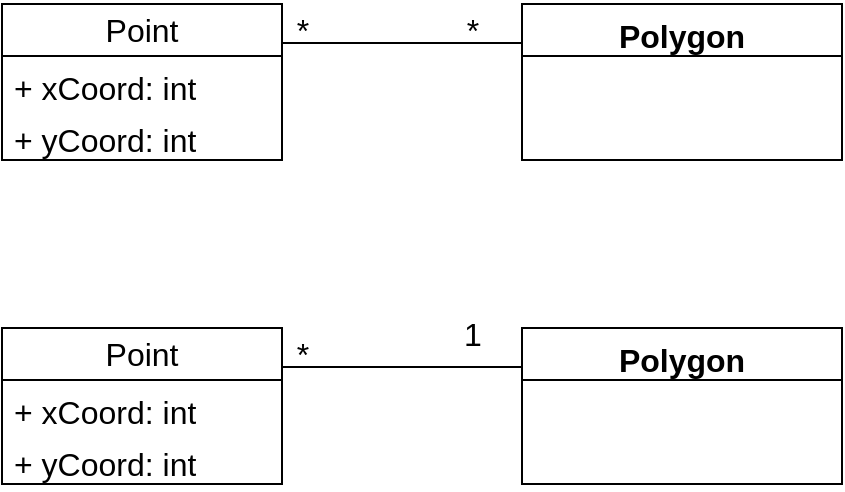 <mxfile version="23.1.2" type="device" pages="4">
  <diagram id="C5RBs43oDa-KdzZeNtuy" name="Page-1">
    <mxGraphModel dx="1195" dy="657" grid="1" gridSize="10" guides="1" tooltips="1" connect="1" arrows="1" fold="1" page="1" pageScale="1" pageWidth="827" pageHeight="1169" math="0" shadow="0">
      <root>
        <mxCell id="WIyWlLk6GJQsqaUBKTNV-0" />
        <mxCell id="WIyWlLk6GJQsqaUBKTNV-1" parent="WIyWlLk6GJQsqaUBKTNV-0" />
        <mxCell id="X-e0_OeTNIz3Z1LmJnsd-0" value="Polygon" style="swimlane;fontStyle=1;align=center;verticalAlign=top;childLayout=stackLayout;horizontal=1;startSize=26;horizontalStack=0;resizeParent=1;resizeParentMax=0;resizeLast=0;collapsible=1;marginBottom=0;whiteSpace=wrap;html=1;fontSize=16;" vertex="1" parent="WIyWlLk6GJQsqaUBKTNV-1">
          <mxGeometry x="400" y="180" width="160" height="78" as="geometry" />
        </mxCell>
        <mxCell id="X-e0_OeTNIz3Z1LmJnsd-5" value="Point" style="swimlane;fontStyle=0;childLayout=stackLayout;horizontal=1;startSize=26;fillColor=none;horizontalStack=0;resizeParent=1;resizeParentMax=0;resizeLast=0;collapsible=1;marginBottom=0;whiteSpace=wrap;html=1;fontSize=16;" vertex="1" parent="WIyWlLk6GJQsqaUBKTNV-1">
          <mxGeometry x="140" y="180" width="140" height="78" as="geometry" />
        </mxCell>
        <mxCell id="X-e0_OeTNIz3Z1LmJnsd-11" value="+ xCoord: int" style="text;strokeColor=none;fillColor=none;align=left;verticalAlign=top;spacingLeft=4;spacingRight=4;overflow=hidden;rotatable=0;points=[[0,0.5],[1,0.5]];portConstraint=eastwest;whiteSpace=wrap;html=1;fontSize=16;" vertex="1" parent="X-e0_OeTNIz3Z1LmJnsd-5">
          <mxGeometry y="26" width="140" height="26" as="geometry" />
        </mxCell>
        <mxCell id="X-e0_OeTNIz3Z1LmJnsd-12" value="+ yCoord: int" style="text;strokeColor=none;fillColor=none;align=left;verticalAlign=top;spacingLeft=4;spacingRight=4;overflow=hidden;rotatable=0;points=[[0,0.5],[1,0.5]];portConstraint=eastwest;whiteSpace=wrap;html=1;fontSize=16;" vertex="1" parent="X-e0_OeTNIz3Z1LmJnsd-5">
          <mxGeometry y="52" width="140" height="26" as="geometry" />
        </mxCell>
        <mxCell id="X-e0_OeTNIz3Z1LmJnsd-22" value="" style="endArrow=none;html=1;rounded=0;fontSize=12;curved=1;startSize=8;endSize=8;exitX=1;exitY=0.25;exitDx=0;exitDy=0;entryX=0;entryY=0.25;entryDx=0;entryDy=0;" edge="1" parent="WIyWlLk6GJQsqaUBKTNV-1" source="X-e0_OeTNIz3Z1LmJnsd-5" target="X-e0_OeTNIz3Z1LmJnsd-0">
          <mxGeometry width="50" height="50" relative="1" as="geometry">
            <mxPoint x="310" y="430" as="sourcePoint" />
            <mxPoint x="380" y="200" as="targetPoint" />
          </mxGeometry>
        </mxCell>
        <mxCell id="X-e0_OeTNIz3Z1LmJnsd-23" value="*" style="text;html=1;align=center;verticalAlign=middle;resizable=0;points=[];autosize=1;strokeColor=none;fillColor=none;fontSize=16;" vertex="1" parent="WIyWlLk6GJQsqaUBKTNV-1">
          <mxGeometry x="275" y="178" width="30" height="30" as="geometry" />
        </mxCell>
        <mxCell id="X-e0_OeTNIz3Z1LmJnsd-24" value="*" style="text;html=1;align=center;verticalAlign=middle;resizable=0;points=[];autosize=1;strokeColor=none;fillColor=none;fontSize=16;" vertex="1" parent="WIyWlLk6GJQsqaUBKTNV-1">
          <mxGeometry x="360" y="178" width="30" height="30" as="geometry" />
        </mxCell>
        <mxCell id="X-e0_OeTNIz3Z1LmJnsd-41" value="Polygon" style="swimlane;fontStyle=1;align=center;verticalAlign=top;childLayout=stackLayout;horizontal=1;startSize=26;horizontalStack=0;resizeParent=1;resizeParentMax=0;resizeLast=0;collapsible=1;marginBottom=0;whiteSpace=wrap;html=1;fontSize=16;" vertex="1" parent="WIyWlLk6GJQsqaUBKTNV-1">
          <mxGeometry x="400" y="342" width="160" height="78" as="geometry" />
        </mxCell>
        <mxCell id="X-e0_OeTNIz3Z1LmJnsd-42" value="Point" style="swimlane;fontStyle=0;childLayout=stackLayout;horizontal=1;startSize=26;fillColor=none;horizontalStack=0;resizeParent=1;resizeParentMax=0;resizeLast=0;collapsible=1;marginBottom=0;whiteSpace=wrap;html=1;fontSize=16;" vertex="1" parent="WIyWlLk6GJQsqaUBKTNV-1">
          <mxGeometry x="140" y="342" width="140" height="78" as="geometry" />
        </mxCell>
        <mxCell id="X-e0_OeTNIz3Z1LmJnsd-43" value="+ xCoord: int" style="text;strokeColor=none;fillColor=none;align=left;verticalAlign=top;spacingLeft=4;spacingRight=4;overflow=hidden;rotatable=0;points=[[0,0.5],[1,0.5]];portConstraint=eastwest;whiteSpace=wrap;html=1;fontSize=16;" vertex="1" parent="X-e0_OeTNIz3Z1LmJnsd-42">
          <mxGeometry y="26" width="140" height="26" as="geometry" />
        </mxCell>
        <mxCell id="X-e0_OeTNIz3Z1LmJnsd-44" value="+ yCoord: int" style="text;strokeColor=none;fillColor=none;align=left;verticalAlign=top;spacingLeft=4;spacingRight=4;overflow=hidden;rotatable=0;points=[[0,0.5],[1,0.5]];portConstraint=eastwest;whiteSpace=wrap;html=1;fontSize=16;" vertex="1" parent="X-e0_OeTNIz3Z1LmJnsd-42">
          <mxGeometry y="52" width="140" height="26" as="geometry" />
        </mxCell>
        <mxCell id="X-e0_OeTNIz3Z1LmJnsd-45" value="" style="endArrow=none;html=1;rounded=0;fontSize=12;curved=1;startSize=8;endSize=8;exitX=1;exitY=0.25;exitDx=0;exitDy=0;entryX=0;entryY=0.25;entryDx=0;entryDy=0;" edge="1" parent="WIyWlLk6GJQsqaUBKTNV-1" source="X-e0_OeTNIz3Z1LmJnsd-42" target="X-e0_OeTNIz3Z1LmJnsd-41">
          <mxGeometry width="50" height="50" relative="1" as="geometry">
            <mxPoint x="310" y="592" as="sourcePoint" />
            <mxPoint x="380" y="362" as="targetPoint" />
          </mxGeometry>
        </mxCell>
        <mxCell id="X-e0_OeTNIz3Z1LmJnsd-46" value="*" style="text;html=1;align=center;verticalAlign=middle;resizable=0;points=[];autosize=1;strokeColor=none;fillColor=none;fontSize=16;" vertex="1" parent="WIyWlLk6GJQsqaUBKTNV-1">
          <mxGeometry x="275" y="340" width="30" height="30" as="geometry" />
        </mxCell>
        <mxCell id="X-e0_OeTNIz3Z1LmJnsd-47" value="1" style="text;html=1;align=center;verticalAlign=middle;resizable=0;points=[];autosize=1;strokeColor=none;fillColor=none;fontSize=16;" vertex="1" parent="WIyWlLk6GJQsqaUBKTNV-1">
          <mxGeometry x="360" y="330" width="30" height="30" as="geometry" />
        </mxCell>
      </root>
    </mxGraphModel>
  </diagram>
  <diagram id="Vsld5YJzKObfLcHag9fu" name="Page-2">
    <mxGraphModel dx="2234" dy="1188" grid="0" gridSize="10" guides="1" tooltips="1" connect="1" arrows="1" fold="1" page="0" pageScale="1" pageWidth="850" pageHeight="1100" math="0" shadow="0">
      <root>
        <mxCell id="0" />
        <mxCell id="1" parent="0" />
        <mxCell id="jJPmIO-HIcSXzyW-VemB-2" value="&lt;b&gt;&lt;u&gt;P1:Point&lt;/u&gt;&lt;/b&gt;" style="swimlane;fontStyle=0;childLayout=stackLayout;horizontal=1;startSize=30;horizontalStack=0;resizeParent=1;resizeParentMax=0;resizeLast=0;collapsible=1;marginBottom=0;whiteSpace=wrap;html=1;fontSize=16;" vertex="1" parent="1">
          <mxGeometry x="-415" y="-53" width="140" height="90" as="geometry" />
        </mxCell>
        <mxCell id="jJPmIO-HIcSXzyW-VemB-3" value="xCoord: 0" style="text;strokeColor=none;fillColor=none;align=left;verticalAlign=middle;spacingLeft=4;spacingRight=4;overflow=hidden;points=[[0,0.5],[1,0.5]];portConstraint=eastwest;rotatable=0;whiteSpace=wrap;html=1;fontSize=16;" vertex="1" parent="jJPmIO-HIcSXzyW-VemB-2">
          <mxGeometry y="30" width="140" height="30" as="geometry" />
        </mxCell>
        <mxCell id="jJPmIO-HIcSXzyW-VemB-4" value="yCoord: 0" style="text;strokeColor=none;fillColor=none;align=left;verticalAlign=middle;spacingLeft=4;spacingRight=4;overflow=hidden;points=[[0,0.5],[1,0.5]];portConstraint=eastwest;rotatable=0;whiteSpace=wrap;html=1;fontSize=16;" vertex="1" parent="jJPmIO-HIcSXzyW-VemB-2">
          <mxGeometry y="60" width="140" height="30" as="geometry" />
        </mxCell>
        <mxCell id="jJPmIO-HIcSXzyW-VemB-6" value="&lt;b&gt;&lt;u&gt;Triangle 1:Polygon&lt;/u&gt;&lt;/b&gt;" style="html=1;whiteSpace=wrap;fontSize=16;" vertex="1" parent="1">
          <mxGeometry x="-215" y="71" width="146" height="50" as="geometry" />
        </mxCell>
        <mxCell id="jJPmIO-HIcSXzyW-VemB-7" value="&lt;b&gt;&lt;u&gt;P2:Point&lt;/u&gt;&lt;/b&gt;" style="swimlane;fontStyle=0;childLayout=stackLayout;horizontal=1;startSize=30;horizontalStack=0;resizeParent=1;resizeParentMax=0;resizeLast=0;collapsible=1;marginBottom=0;whiteSpace=wrap;html=1;fontSize=16;" vertex="1" parent="1">
          <mxGeometry x="-415" y="71" width="140" height="90" as="geometry" />
        </mxCell>
        <mxCell id="jJPmIO-HIcSXzyW-VemB-8" value="xCoord: 0" style="text;strokeColor=none;fillColor=none;align=left;verticalAlign=middle;spacingLeft=4;spacingRight=4;overflow=hidden;points=[[0,0.5],[1,0.5]];portConstraint=eastwest;rotatable=0;whiteSpace=wrap;html=1;fontSize=16;" vertex="1" parent="jJPmIO-HIcSXzyW-VemB-7">
          <mxGeometry y="30" width="140" height="30" as="geometry" />
        </mxCell>
        <mxCell id="jJPmIO-HIcSXzyW-VemB-9" value="yCoord: 3" style="text;strokeColor=none;fillColor=none;align=left;verticalAlign=middle;spacingLeft=4;spacingRight=4;overflow=hidden;points=[[0,0.5],[1,0.5]];portConstraint=eastwest;rotatable=0;whiteSpace=wrap;html=1;fontSize=16;" vertex="1" parent="jJPmIO-HIcSXzyW-VemB-7">
          <mxGeometry y="60" width="140" height="30" as="geometry" />
        </mxCell>
        <mxCell id="jJPmIO-HIcSXzyW-VemB-10" value="&lt;b&gt;&lt;u&gt;P3:Point&lt;/u&gt;&lt;/b&gt;" style="swimlane;fontStyle=0;childLayout=stackLayout;horizontal=1;startSize=30;horizontalStack=0;resizeParent=1;resizeParentMax=0;resizeLast=0;collapsible=1;marginBottom=0;whiteSpace=wrap;html=1;fontSize=16;" vertex="1" parent="1">
          <mxGeometry x="-409" y="195" width="140" height="90" as="geometry" />
        </mxCell>
        <mxCell id="jJPmIO-HIcSXzyW-VemB-11" value="xCoord: 3" style="text;strokeColor=none;fillColor=none;align=left;verticalAlign=middle;spacingLeft=4;spacingRight=4;overflow=hidden;points=[[0,0.5],[1,0.5]];portConstraint=eastwest;rotatable=0;whiteSpace=wrap;html=1;fontSize=16;" vertex="1" parent="jJPmIO-HIcSXzyW-VemB-10">
          <mxGeometry y="30" width="140" height="30" as="geometry" />
        </mxCell>
        <mxCell id="jJPmIO-HIcSXzyW-VemB-12" value="yCoord: 0" style="text;strokeColor=none;fillColor=none;align=left;verticalAlign=middle;spacingLeft=4;spacingRight=4;overflow=hidden;points=[[0,0.5],[1,0.5]];portConstraint=eastwest;rotatable=0;whiteSpace=wrap;html=1;fontSize=16;" vertex="1" parent="jJPmIO-HIcSXzyW-VemB-10">
          <mxGeometry y="60" width="140" height="30" as="geometry" />
        </mxCell>
        <mxCell id="jJPmIO-HIcSXzyW-VemB-13" value="" style="endArrow=none;html=1;rounded=0;fontSize=12;curved=1;startSize=8;endSize=8;entryX=1.007;entryY=0.133;entryDx=0;entryDy=0;entryPerimeter=0;exitX=0.5;exitY=0;exitDx=0;exitDy=0;" edge="1" parent="1" source="jJPmIO-HIcSXzyW-VemB-6" target="jJPmIO-HIcSXzyW-VemB-3">
          <mxGeometry width="50" height="50" relative="1" as="geometry">
            <mxPoint x="-243" y="225" as="sourcePoint" />
            <mxPoint x="-193" y="175" as="targetPoint" />
          </mxGeometry>
        </mxCell>
        <mxCell id="jJPmIO-HIcSXzyW-VemB-14" value="" style="endArrow=none;html=1;rounded=0;fontSize=12;curved=1;startSize=8;endSize=8;entryX=0.986;entryY=-0.067;entryDx=0;entryDy=0;exitX=0;exitY=0.5;exitDx=0;exitDy=0;entryPerimeter=0;" edge="1" parent="1" source="jJPmIO-HIcSXzyW-VemB-6" target="jJPmIO-HIcSXzyW-VemB-8">
          <mxGeometry width="50" height="50" relative="1" as="geometry">
            <mxPoint x="-188" y="233" as="sourcePoint" />
            <mxPoint x="-138" y="183" as="targetPoint" />
          </mxGeometry>
        </mxCell>
        <mxCell id="jJPmIO-HIcSXzyW-VemB-15" value="" style="endArrow=none;html=1;rounded=0;fontSize=12;curved=1;startSize=8;endSize=8;entryX=0.5;entryY=1;entryDx=0;entryDy=0;exitX=1.014;exitY=0.067;exitDx=0;exitDy=0;exitPerimeter=0;" edge="1" parent="1" source="jJPmIO-HIcSXzyW-VemB-11" target="jJPmIO-HIcSXzyW-VemB-6">
          <mxGeometry width="50" height="50" relative="1" as="geometry">
            <mxPoint x="-244" y="220" as="sourcePoint" />
            <mxPoint x="-194" y="170" as="targetPoint" />
          </mxGeometry>
        </mxCell>
        <mxCell id="jJPmIO-HIcSXzyW-VemB-30" value="&lt;b&gt;&lt;u&gt;P1:Point&lt;/u&gt;&lt;/b&gt;" style="swimlane;fontStyle=0;childLayout=stackLayout;horizontal=1;startSize=30;horizontalStack=0;resizeParent=1;resizeParentMax=0;resizeLast=0;collapsible=1;marginBottom=0;whiteSpace=wrap;html=1;fontSize=16;" vertex="1" parent="1">
          <mxGeometry x="158" y="-53" width="140" height="90" as="geometry" />
        </mxCell>
        <mxCell id="jJPmIO-HIcSXzyW-VemB-31" value="xCoord: 0" style="text;strokeColor=none;fillColor=none;align=left;verticalAlign=middle;spacingLeft=4;spacingRight=4;overflow=hidden;points=[[0,0.5],[1,0.5]];portConstraint=eastwest;rotatable=0;whiteSpace=wrap;html=1;fontSize=16;" vertex="1" parent="jJPmIO-HIcSXzyW-VemB-30">
          <mxGeometry y="30" width="140" height="30" as="geometry" />
        </mxCell>
        <mxCell id="jJPmIO-HIcSXzyW-VemB-32" value="yCoord: 0" style="text;strokeColor=none;fillColor=none;align=left;verticalAlign=middle;spacingLeft=4;spacingRight=4;overflow=hidden;points=[[0,0.5],[1,0.5]];portConstraint=eastwest;rotatable=0;whiteSpace=wrap;html=1;fontSize=16;" vertex="1" parent="jJPmIO-HIcSXzyW-VemB-30">
          <mxGeometry y="60" width="140" height="30" as="geometry" />
        </mxCell>
        <mxCell id="jJPmIO-HIcSXzyW-VemB-33" value="&lt;b&gt;&lt;u&gt;Triangle 2:Polygon&lt;/u&gt;&lt;/b&gt;" style="html=1;whiteSpace=wrap;fontSize=16;" vertex="1" parent="1">
          <mxGeometry x="-45" y="69" width="146" height="50" as="geometry" />
        </mxCell>
        <mxCell id="jJPmIO-HIcSXzyW-VemB-34" value="&lt;b&gt;&lt;u&gt;P2:Point&lt;/u&gt;&lt;/b&gt;" style="swimlane;fontStyle=0;childLayout=stackLayout;horizontal=1;startSize=30;horizontalStack=0;resizeParent=1;resizeParentMax=0;resizeLast=0;collapsible=1;marginBottom=0;whiteSpace=wrap;html=1;fontSize=16;" vertex="1" parent="1">
          <mxGeometry x="156" y="71" width="140" height="90" as="geometry" />
        </mxCell>
        <mxCell id="jJPmIO-HIcSXzyW-VemB-35" value="xCoord: 0" style="text;strokeColor=none;fillColor=none;align=left;verticalAlign=middle;spacingLeft=4;spacingRight=4;overflow=hidden;points=[[0,0.5],[1,0.5]];portConstraint=eastwest;rotatable=0;whiteSpace=wrap;html=1;fontSize=16;" vertex="1" parent="jJPmIO-HIcSXzyW-VemB-34">
          <mxGeometry y="30" width="140" height="30" as="geometry" />
        </mxCell>
        <mxCell id="jJPmIO-HIcSXzyW-VemB-36" value="yCoord: 3" style="text;strokeColor=none;fillColor=none;align=left;verticalAlign=middle;spacingLeft=4;spacingRight=4;overflow=hidden;points=[[0,0.5],[1,0.5]];portConstraint=eastwest;rotatable=0;whiteSpace=wrap;html=1;fontSize=16;" vertex="1" parent="jJPmIO-HIcSXzyW-VemB-34">
          <mxGeometry y="60" width="140" height="30" as="geometry" />
        </mxCell>
        <mxCell id="jJPmIO-HIcSXzyW-VemB-37" value="&lt;b&gt;&lt;u&gt;P3:Point&lt;/u&gt;&lt;/b&gt;" style="swimlane;fontStyle=0;childLayout=stackLayout;horizontal=1;startSize=30;horizontalStack=0;resizeParent=1;resizeParentMax=0;resizeLast=0;collapsible=1;marginBottom=0;whiteSpace=wrap;html=1;fontSize=16;" vertex="1" parent="1">
          <mxGeometry x="156" y="195" width="140" height="90" as="geometry" />
        </mxCell>
        <mxCell id="jJPmIO-HIcSXzyW-VemB-38" value="xCoord: -3" style="text;strokeColor=none;fillColor=none;align=left;verticalAlign=middle;spacingLeft=4;spacingRight=4;overflow=hidden;points=[[0,0.5],[1,0.5]];portConstraint=eastwest;rotatable=0;whiteSpace=wrap;html=1;fontSize=16;" vertex="1" parent="jJPmIO-HIcSXzyW-VemB-37">
          <mxGeometry y="30" width="140" height="30" as="geometry" />
        </mxCell>
        <mxCell id="jJPmIO-HIcSXzyW-VemB-39" value="yCoord: 0" style="text;strokeColor=none;fillColor=none;align=left;verticalAlign=middle;spacingLeft=4;spacingRight=4;overflow=hidden;points=[[0,0.5],[1,0.5]];portConstraint=eastwest;rotatable=0;whiteSpace=wrap;html=1;fontSize=16;" vertex="1" parent="jJPmIO-HIcSXzyW-VemB-37">
          <mxGeometry y="60" width="140" height="30" as="geometry" />
        </mxCell>
        <mxCell id="jJPmIO-HIcSXzyW-VemB-40" value="" style="endArrow=none;html=1;rounded=0;fontSize=12;curved=1;startSize=8;endSize=8;entryX=0;entryY=0.133;entryDx=0;entryDy=0;entryPerimeter=0;exitX=0.5;exitY=0;exitDx=0;exitDy=0;" edge="1" parent="1" source="jJPmIO-HIcSXzyW-VemB-33" target="jJPmIO-HIcSXzyW-VemB-31">
          <mxGeometry width="50" height="50" relative="1" as="geometry">
            <mxPoint x="285" y="211" as="sourcePoint" />
            <mxPoint x="335" y="161" as="targetPoint" />
          </mxGeometry>
        </mxCell>
        <mxCell id="jJPmIO-HIcSXzyW-VemB-41" value="" style="endArrow=none;html=1;rounded=0;fontSize=12;curved=1;startSize=8;endSize=8;entryX=-0.007;entryY=0.033;entryDx=0;entryDy=0;entryPerimeter=0;" edge="1" parent="1" target="jJPmIO-HIcSXzyW-VemB-35">
          <mxGeometry width="50" height="50" relative="1" as="geometry">
            <mxPoint x="103" y="92" as="sourcePoint" />
            <mxPoint x="390" y="169" as="targetPoint" />
          </mxGeometry>
        </mxCell>
        <mxCell id="jJPmIO-HIcSXzyW-VemB-42" value="" style="endArrow=none;html=1;rounded=0;fontSize=12;curved=1;startSize=8;endSize=8;entryX=0.5;entryY=1;entryDx=0;entryDy=0;exitX=-0.007;exitY=-0.167;exitDx=0;exitDy=0;exitPerimeter=0;" edge="1" parent="1" source="jJPmIO-HIcSXzyW-VemB-38" target="jJPmIO-HIcSXzyW-VemB-33">
          <mxGeometry width="50" height="50" relative="1" as="geometry">
            <mxPoint x="412" y="212" as="sourcePoint" />
            <mxPoint x="334" y="156" as="targetPoint" />
          </mxGeometry>
        </mxCell>
      </root>
    </mxGraphModel>
  </diagram>
  <diagram id="3SHjdVvKnovlIOELD3i5" name="Page-3">
    <mxGraphModel dx="1112" dy="1186" grid="0" gridSize="10" guides="1" tooltips="1" connect="1" arrows="1" fold="1" page="0" pageScale="1" pageWidth="850" pageHeight="1100" math="0" shadow="0">
      <root>
        <mxCell id="0" />
        <mxCell id="1" parent="0" />
        <mxCell id="c2yMyLL3b_PSxlEiWlKW-4" value="&lt;b&gt;&lt;u&gt;Triangle 1:Polygon&lt;/u&gt;&lt;/b&gt;" style="html=1;whiteSpace=wrap;fontSize=16;" vertex="1" parent="1">
          <mxGeometry x="-297" y="86" width="146" height="50" as="geometry" />
        </mxCell>
        <mxCell id="c2yMyLL3b_PSxlEiWlKW-8" value="&lt;b&gt;&lt;u&gt;P4:Point&lt;/u&gt;&lt;/b&gt;" style="swimlane;fontStyle=0;childLayout=stackLayout;horizontal=1;startSize=30;horizontalStack=0;resizeParent=1;resizeParentMax=0;resizeLast=0;collapsible=1;marginBottom=0;whiteSpace=wrap;html=1;fontSize=16;" vertex="1" parent="1">
          <mxGeometry x="-60" y="298" width="140" height="90" as="geometry" />
        </mxCell>
        <mxCell id="c2yMyLL3b_PSxlEiWlKW-9" value="xCoord: 3" style="text;strokeColor=none;fillColor=none;align=left;verticalAlign=middle;spacingLeft=4;spacingRight=4;overflow=hidden;points=[[0,0.5],[1,0.5]];portConstraint=eastwest;rotatable=0;whiteSpace=wrap;html=1;fontSize=16;" vertex="1" parent="c2yMyLL3b_PSxlEiWlKW-8">
          <mxGeometry y="30" width="140" height="30" as="geometry" />
        </mxCell>
        <mxCell id="c2yMyLL3b_PSxlEiWlKW-10" value="yCoord: 0" style="text;strokeColor=none;fillColor=none;align=left;verticalAlign=middle;spacingLeft=4;spacingRight=4;overflow=hidden;points=[[0,0.5],[1,0.5]];portConstraint=eastwest;rotatable=0;whiteSpace=wrap;html=1;fontSize=16;" vertex="1" parent="c2yMyLL3b_PSxlEiWlKW-8">
          <mxGeometry y="60" width="140" height="30" as="geometry" />
        </mxCell>
        <mxCell id="c2yMyLL3b_PSxlEiWlKW-13" value="" style="endArrow=none;html=1;rounded=0;fontSize=12;curved=1;startSize=8;endSize=8;entryX=0.5;entryY=1;entryDx=0;entryDy=0;exitX=0;exitY=0.033;exitDx=0;exitDy=0;exitPerimeter=0;" edge="1" parent="1" source="c2yMyLL3b_PSxlEiWlKW-9" target="c2yMyLL3b_PSxlEiWlKW-4">
          <mxGeometry width="50" height="50" relative="1" as="geometry">
            <mxPoint x="-244" y="220" as="sourcePoint" />
            <mxPoint x="-194" y="170" as="targetPoint" />
          </mxGeometry>
        </mxCell>
        <mxCell id="c2yMyLL3b_PSxlEiWlKW-14" value="&lt;b&gt;&lt;u&gt;P1:Point&lt;/u&gt;&lt;/b&gt;" style="swimlane;fontStyle=0;childLayout=stackLayout;horizontal=1;startSize=30;horizontalStack=0;resizeParent=1;resizeParentMax=0;resizeLast=0;collapsible=1;marginBottom=0;whiteSpace=wrap;html=1;fontSize=16;" vertex="1" parent="1">
          <mxGeometry x="-60" y="-32" width="140" height="90" as="geometry" />
        </mxCell>
        <mxCell id="c2yMyLL3b_PSxlEiWlKW-15" value="xCoord: 0" style="text;strokeColor=none;fillColor=none;align=left;verticalAlign=middle;spacingLeft=4;spacingRight=4;overflow=hidden;points=[[0,0.5],[1,0.5]];portConstraint=eastwest;rotatable=0;whiteSpace=wrap;html=1;fontSize=16;" vertex="1" parent="c2yMyLL3b_PSxlEiWlKW-14">
          <mxGeometry y="30" width="140" height="30" as="geometry" />
        </mxCell>
        <mxCell id="c2yMyLL3b_PSxlEiWlKW-16" value="yCoord: 0" style="text;strokeColor=none;fillColor=none;align=left;verticalAlign=middle;spacingLeft=4;spacingRight=4;overflow=hidden;points=[[0,0.5],[1,0.5]];portConstraint=eastwest;rotatable=0;whiteSpace=wrap;html=1;fontSize=16;" vertex="1" parent="c2yMyLL3b_PSxlEiWlKW-14">
          <mxGeometry y="60" width="140" height="30" as="geometry" />
        </mxCell>
        <mxCell id="c2yMyLL3b_PSxlEiWlKW-17" value="&lt;b&gt;&lt;u&gt;Triangle 2:Polygon&lt;/u&gt;&lt;/b&gt;" style="html=1;whiteSpace=wrap;fontSize=16;" vertex="1" parent="1">
          <mxGeometry x="191" y="86" width="146" height="50" as="geometry" />
        </mxCell>
        <mxCell id="c2yMyLL3b_PSxlEiWlKW-18" value="&lt;b&gt;&lt;u&gt;P2:Point&lt;/u&gt;&lt;/b&gt;" style="swimlane;fontStyle=0;childLayout=stackLayout;horizontal=1;startSize=30;horizontalStack=0;resizeParent=1;resizeParentMax=0;resizeLast=0;collapsible=1;marginBottom=0;whiteSpace=wrap;html=1;fontSize=16;" vertex="1" parent="1">
          <mxGeometry x="-60" y="81" width="140" height="90" as="geometry" />
        </mxCell>
        <mxCell id="c2yMyLL3b_PSxlEiWlKW-19" value="xCoord: 0" style="text;strokeColor=none;fillColor=none;align=left;verticalAlign=middle;spacingLeft=4;spacingRight=4;overflow=hidden;points=[[0,0.5],[1,0.5]];portConstraint=eastwest;rotatable=0;whiteSpace=wrap;html=1;fontSize=16;" vertex="1" parent="c2yMyLL3b_PSxlEiWlKW-18">
          <mxGeometry y="30" width="140" height="30" as="geometry" />
        </mxCell>
        <mxCell id="c2yMyLL3b_PSxlEiWlKW-20" value="yCoord: 3" style="text;strokeColor=none;fillColor=none;align=left;verticalAlign=middle;spacingLeft=4;spacingRight=4;overflow=hidden;points=[[0,0.5],[1,0.5]];portConstraint=eastwest;rotatable=0;whiteSpace=wrap;html=1;fontSize=16;" vertex="1" parent="c2yMyLL3b_PSxlEiWlKW-18">
          <mxGeometry y="60" width="140" height="30" as="geometry" />
        </mxCell>
        <mxCell id="c2yMyLL3b_PSxlEiWlKW-21" value="&lt;b&gt;&lt;u&gt;P3:Point&lt;/u&gt;&lt;/b&gt;" style="swimlane;fontStyle=0;childLayout=stackLayout;horizontal=1;startSize=30;horizontalStack=0;resizeParent=1;resizeParentMax=0;resizeLast=0;collapsible=1;marginBottom=0;whiteSpace=wrap;html=1;fontSize=16;" vertex="1" parent="1">
          <mxGeometry x="-62" y="188" width="140" height="90" as="geometry" />
        </mxCell>
        <mxCell id="c2yMyLL3b_PSxlEiWlKW-22" value="xCoord: -3" style="text;strokeColor=none;fillColor=none;align=left;verticalAlign=middle;spacingLeft=4;spacingRight=4;overflow=hidden;points=[[0,0.5],[1,0.5]];portConstraint=eastwest;rotatable=0;whiteSpace=wrap;html=1;fontSize=16;" vertex="1" parent="c2yMyLL3b_PSxlEiWlKW-21">
          <mxGeometry y="30" width="140" height="30" as="geometry" />
        </mxCell>
        <mxCell id="c2yMyLL3b_PSxlEiWlKW-23" value="yCoord: 0" style="text;strokeColor=none;fillColor=none;align=left;verticalAlign=middle;spacingLeft=4;spacingRight=4;overflow=hidden;points=[[0,0.5],[1,0.5]];portConstraint=eastwest;rotatable=0;whiteSpace=wrap;html=1;fontSize=16;" vertex="1" parent="c2yMyLL3b_PSxlEiWlKW-21">
          <mxGeometry y="60" width="140" height="30" as="geometry" />
        </mxCell>
        <mxCell id="c2yMyLL3b_PSxlEiWlKW-24" value="" style="endArrow=none;html=1;rounded=0;fontSize=12;curved=1;startSize=8;endSize=8;exitX=0.5;exitY=0;exitDx=0;exitDy=0;" edge="1" parent="1" source="c2yMyLL3b_PSxlEiWlKW-17">
          <mxGeometry width="50" height="50" relative="1" as="geometry">
            <mxPoint x="285" y="211" as="sourcePoint" />
            <mxPoint x="79" y="-7" as="targetPoint" />
          </mxGeometry>
        </mxCell>
        <mxCell id="c2yMyLL3b_PSxlEiWlKW-25" value="" style="endArrow=none;html=1;rounded=0;fontSize=12;curved=1;startSize=8;endSize=8;exitX=0;exitY=0.5;exitDx=0;exitDy=0;" edge="1" parent="1" source="c2yMyLL3b_PSxlEiWlKW-17">
          <mxGeometry width="50" height="50" relative="1" as="geometry">
            <mxPoint x="103" y="92" as="sourcePoint" />
            <mxPoint x="80" y="112" as="targetPoint" />
          </mxGeometry>
        </mxCell>
        <mxCell id="c2yMyLL3b_PSxlEiWlKW-26" value="" style="endArrow=none;html=1;rounded=0;fontSize=12;curved=1;startSize=8;endSize=8;entryX=0.5;entryY=1;entryDx=0;entryDy=0;exitX=1;exitY=-0.267;exitDx=0;exitDy=0;exitPerimeter=0;" edge="1" parent="1" source="c2yMyLL3b_PSxlEiWlKW-23" target="c2yMyLL3b_PSxlEiWlKW-17">
          <mxGeometry width="50" height="50" relative="1" as="geometry">
            <mxPoint x="219" y="190" as="sourcePoint" />
            <mxPoint x="334" y="156" as="targetPoint" />
          </mxGeometry>
        </mxCell>
        <mxCell id="c2yMyLL3b_PSxlEiWlKW-27" value="" style="endArrow=none;html=1;rounded=0;fontSize=12;curved=1;startSize=8;endSize=8;exitX=1;exitY=0.5;exitDx=0;exitDy=0;entryX=-0.021;entryY=-0.033;entryDx=0;entryDy=0;entryPerimeter=0;" edge="1" parent="1" source="c2yMyLL3b_PSxlEiWlKW-4" target="c2yMyLL3b_PSxlEiWlKW-19">
          <mxGeometry width="50" height="50" relative="1" as="geometry">
            <mxPoint x="-148" y="145" as="sourcePoint" />
            <mxPoint x="-98" y="95" as="targetPoint" />
          </mxGeometry>
        </mxCell>
        <mxCell id="c2yMyLL3b_PSxlEiWlKW-28" value="" style="endArrow=none;html=1;rounded=0;fontSize=12;curved=1;startSize=8;endSize=8;exitX=0.5;exitY=0;exitDx=0;exitDy=0;entryX=0;entryY=0.067;entryDx=0;entryDy=0;entryPerimeter=0;" edge="1" parent="1" source="c2yMyLL3b_PSxlEiWlKW-4" target="c2yMyLL3b_PSxlEiWlKW-15">
          <mxGeometry width="50" height="50" relative="1" as="geometry">
            <mxPoint x="-69" y="60" as="sourcePoint" />
            <mxPoint x="-19" y="10" as="targetPoint" />
          </mxGeometry>
        </mxCell>
      </root>
    </mxGraphModel>
  </diagram>
  <diagram id="l_L_hYYjgcISpQS7xQAY" name="Page-4">
    <mxGraphModel dx="1389" dy="943" grid="0" gridSize="10" guides="1" tooltips="1" connect="1" arrows="1" fold="1" page="0" pageScale="1" pageWidth="850" pageHeight="1100" math="0" shadow="0">
      <root>
        <mxCell id="0" />
        <mxCell id="1" parent="0" />
        <mxCell id="c0KDXlTuiYbvg-8RYtaC-1" value="" style="ellipse;html=1;shape=endState;fillColor=#000000;strokeColor=#ff0000;fontSize=16;" vertex="1" parent="1">
          <mxGeometry x="694" y="182" width="30" height="30" as="geometry" />
        </mxCell>
        <mxCell id="c0KDXlTuiYbvg-8RYtaC-2" value="" style="ellipse;html=1;shape=startState;fillColor=#000000;strokeColor=#ff0000;fontSize=16;" vertex="1" parent="1">
          <mxGeometry x="-1" y="-33" width="30" height="30" as="geometry" />
        </mxCell>
        <mxCell id="c0KDXlTuiYbvg-8RYtaC-3" value="" style="edgeStyle=orthogonalEdgeStyle;html=1;verticalAlign=bottom;endArrow=open;endSize=8;strokeColor=#ff0000;rounded=0;fontSize=12;curved=1;" edge="1" source="c0KDXlTuiYbvg-8RYtaC-2" parent="1">
          <mxGeometry relative="1" as="geometry">
            <mxPoint x="14" y="57" as="targetPoint" />
          </mxGeometry>
        </mxCell>
        <mxCell id="c0KDXlTuiYbvg-8RYtaC-4" value="Compute bill&amp;nbsp;" style="rounded=1;whiteSpace=wrap;html=1;arcSize=40;fontColor=#000000;fillColor=#ffffc0;strokeColor=#ff0000;fontSize=16;" vertex="1" parent="1">
          <mxGeometry x="-46" y="58" width="120" height="40" as="geometry" />
        </mxCell>
        <mxCell id="c0KDXlTuiYbvg-8RYtaC-5" value="" style="edgeStyle=orthogonalEdgeStyle;html=1;verticalAlign=bottom;endArrow=open;endSize=8;strokeColor=#ff0000;rounded=0;fontSize=12;curved=1;" edge="1" source="c0KDXlTuiYbvg-8RYtaC-4" parent="1">
          <mxGeometry relative="1" as="geometry">
            <mxPoint x="14" y="158" as="targetPoint" />
          </mxGeometry>
        </mxCell>
        <mxCell id="c0KDXlTuiYbvg-8RYtaC-9" value="6 or more per group?" style="rhombus;whiteSpace=wrap;html=1;fontColor=#000000;fillColor=#ffffc0;strokeColor=#ff0000;fontSize=16;" vertex="1" parent="1">
          <mxGeometry x="-53" y="159" width="134" height="76" as="geometry" />
        </mxCell>
        <mxCell id="c0KDXlTuiYbvg-8RYtaC-10" value="no" style="edgeStyle=orthogonalEdgeStyle;html=1;align=left;verticalAlign=bottom;endArrow=open;endSize=8;strokeColor=#ff0000;rounded=0;fontSize=12;curved=1;" edge="1" source="c0KDXlTuiYbvg-8RYtaC-9" parent="1">
          <mxGeometry x="-1" relative="1" as="geometry">
            <mxPoint x="121" y="197" as="targetPoint" />
          </mxGeometry>
        </mxCell>
        <mxCell id="c0KDXlTuiYbvg-8RYtaC-11" value="yes" style="edgeStyle=orthogonalEdgeStyle;html=1;align=left;verticalAlign=top;endArrow=open;endSize=8;strokeColor=#ff0000;rounded=0;fontSize=12;curved=1;" edge="1" source="c0KDXlTuiYbvg-8RYtaC-9" parent="1">
          <mxGeometry x="-1" relative="1" as="geometry">
            <mxPoint x="14" y="280" as="targetPoint" />
          </mxGeometry>
        </mxCell>
        <mxCell id="c0KDXlTuiYbvg-8RYtaC-12" value="Apply 18% service charge" style="rounded=1;whiteSpace=wrap;html=1;arcSize=40;fontColor=#000000;fillColor=#ffffc0;strokeColor=#ff0000;fontSize=16;" vertex="1" parent="1">
          <mxGeometry x="-46" y="277" width="120" height="40" as="geometry" />
        </mxCell>
        <mxCell id="c0KDXlTuiYbvg-8RYtaC-13" value="" style="edgeStyle=orthogonalEdgeStyle;html=1;verticalAlign=bottom;endArrow=open;endSize=8;strokeColor=#ff0000;rounded=0;fontSize=12;curved=1;exitX=1;exitY=0.5;exitDx=0;exitDy=0;entryX=0.25;entryY=1;entryDx=0;entryDy=0;" edge="1" source="c0KDXlTuiYbvg-8RYtaC-12" parent="1" target="c0KDXlTuiYbvg-8RYtaC-14">
          <mxGeometry relative="1" as="geometry">
            <mxPoint x="212" y="223" as="targetPoint" />
          </mxGeometry>
        </mxCell>
        <mxCell id="c0KDXlTuiYbvg-8RYtaC-14" value="Charge for each item delivered" style="rounded=1;whiteSpace=wrap;html=1;arcSize=40;fontColor=#000000;fillColor=#ffffc0;strokeColor=#ff0000;fontSize=16;" vertex="1" parent="1">
          <mxGeometry x="287" y="164" width="129" height="53" as="geometry" />
        </mxCell>
        <mxCell id="c0KDXlTuiYbvg-8RYtaC-16" value="Option for gratuity" style="rounded=1;whiteSpace=wrap;html=1;arcSize=40;fontColor=#000000;fillColor=#ffffc0;strokeColor=#ff0000;fontSize=16;" vertex="1" parent="1">
          <mxGeometry x="122" y="177" width="120" height="40" as="geometry" />
        </mxCell>
        <mxCell id="c0KDXlTuiYbvg-8RYtaC-18" value="" style="edgeStyle=orthogonalEdgeStyle;html=1;align=left;verticalAlign=bottom;endArrow=open;endSize=8;strokeColor=#ff0000;rounded=0;fontSize=12;curved=1;entryX=0;entryY=0.5;entryDx=0;entryDy=0;exitX=1;exitY=0.5;exitDx=0;exitDy=0;" edge="1" parent="1" source="c0KDXlTuiYbvg-8RYtaC-16" target="c0KDXlTuiYbvg-8RYtaC-14">
          <mxGeometry x="-1" relative="1" as="geometry">
            <mxPoint x="175" y="266" as="targetPoint" />
            <mxPoint x="156" y="249" as="sourcePoint" />
          </mxGeometry>
        </mxCell>
        <mxCell id="c0KDXlTuiYbvg-8RYtaC-20" value="Total bill (tax included)" style="rounded=1;whiteSpace=wrap;html=1;arcSize=40;fontColor=#000000;fillColor=#ffffc0;strokeColor=#ff0000;fontSize=16;" vertex="1" parent="1">
          <mxGeometry x="457" y="160.25" width="139" height="60.5" as="geometry" />
        </mxCell>
        <mxCell id="c0KDXlTuiYbvg-8RYtaC-21" value="" style="edgeStyle=orthogonalEdgeStyle;html=1;verticalAlign=bottom;endArrow=open;endSize=8;strokeColor=#ff0000;rounded=0;fontSize=12;curved=1;exitX=0.5;exitY=0;exitDx=0;exitDy=0;" edge="1" source="c0KDXlTuiYbvg-8RYtaC-20" parent="1">
          <mxGeometry relative="1" as="geometry">
            <mxPoint x="526" y="133" as="targetPoint" />
            <mxPoint x="498.5" y="125.541" as="sourcePoint" />
          </mxGeometry>
        </mxCell>
        <mxCell id="c0KDXlTuiYbvg-8RYtaC-24" value="" style="edgeStyle=orthogonalEdgeStyle;html=1;align=left;verticalAlign=bottom;endArrow=open;endSize=8;strokeColor=#ff0000;rounded=0;fontSize=12;curved=1;" edge="1" parent="1">
          <mxGeometry x="-1" relative="1" as="geometry">
            <mxPoint x="456" y="190" as="targetPoint" />
            <mxPoint x="416" y="190" as="sourcePoint" />
          </mxGeometry>
        </mxCell>
        <mxCell id="c0KDXlTuiYbvg-8RYtaC-30" value="Coupon or gift certificate?" style="rhombus;whiteSpace=wrap;html=1;fontColor=#000000;fillColor=#ffffc0;strokeColor=#ff0000;fontSize=16;shadow=0;direction=east;" vertex="1" parent="1">
          <mxGeometry x="448.5" y="31" width="156" height="101" as="geometry" />
        </mxCell>
        <mxCell id="c0KDXlTuiYbvg-8RYtaC-31" value="No" style="edgeStyle=orthogonalEdgeStyle;html=1;align=left;verticalAlign=bottom;endArrow=open;endSize=8;strokeColor=#ff0000;rounded=0;fontSize=12;curved=1;shadow=0;entryX=0.017;entryY=0.391;entryDx=0;entryDy=0;entryPerimeter=0;" edge="1" source="c0KDXlTuiYbvg-8RYtaC-30" parent="1" target="c0KDXlTuiYbvg-8RYtaC-38">
          <mxGeometry x="-1" relative="1" as="geometry">
            <mxPoint x="650" y="84" as="targetPoint" />
          </mxGeometry>
        </mxCell>
        <mxCell id="c0KDXlTuiYbvg-8RYtaC-34" value="" style="edgeStyle=orthogonalEdgeStyle;html=1;align=left;verticalAlign=bottom;endArrow=open;endSize=8;strokeColor=#ff0000;rounded=0;fontSize=12;curved=1;exitX=0.5;exitY=0;exitDx=0;exitDy=0;entryX=0;entryY=0.5;entryDx=0;entryDy=0;" edge="1" parent="1" source="c0KDXlTuiYbvg-8RYtaC-30" target="c0KDXlTuiYbvg-8RYtaC-36">
          <mxGeometry x="-1" relative="1" as="geometry">
            <mxPoint x="612" y="4" as="targetPoint" />
            <mxPoint x="531" y="-9" as="sourcePoint" />
            <Array as="points">
              <mxPoint x="527" y="10" />
              <mxPoint x="571" y="10" />
              <mxPoint x="571" y="8" />
            </Array>
          </mxGeometry>
        </mxCell>
        <mxCell id="c0KDXlTuiYbvg-8RYtaC-35" value="&lt;font style=&quot;font-size: 12px;&quot;&gt;Yes&lt;/font&gt;" style="edgeLabel;html=1;align=center;verticalAlign=middle;resizable=0;points=[];fontSize=16;" vertex="1" connectable="0" parent="c0KDXlTuiYbvg-8RYtaC-34">
          <mxGeometry x="0.014" y="6" relative="1" as="geometry">
            <mxPoint x="11" y="-5" as="offset" />
          </mxGeometry>
        </mxCell>
        <mxCell id="c0KDXlTuiYbvg-8RYtaC-36" value="Apply Discount" style="rounded=1;whiteSpace=wrap;html=1;arcSize=40;fontColor=#000000;fillColor=#ffffc0;strokeColor=#ff0000;fontSize=16;" vertex="1" parent="1">
          <mxGeometry x="649" y="-12" width="120" height="40" as="geometry" />
        </mxCell>
        <mxCell id="c0KDXlTuiYbvg-8RYtaC-37" value="" style="edgeStyle=orthogonalEdgeStyle;html=1;verticalAlign=bottom;endArrow=open;endSize=8;strokeColor=#ff0000;rounded=0;fontSize=12;curved=1;entryX=0.5;entryY=0;entryDx=0;entryDy=0;" edge="1" source="c0KDXlTuiYbvg-8RYtaC-36" parent="1" target="c0KDXlTuiYbvg-8RYtaC-38">
          <mxGeometry relative="1" as="geometry">
            <mxPoint x="670" y="59" as="targetPoint" />
          </mxGeometry>
        </mxCell>
        <mxCell id="c0KDXlTuiYbvg-8RYtaC-38" value="Total Charge&amp;nbsp;" style="rounded=1;whiteSpace=wrap;html=1;arcSize=40;fontColor=#000000;fillColor=#ffffc0;strokeColor=#ff0000;fontSize=16;" vertex="1" parent="1">
          <mxGeometry x="649" y="60" width="120" height="40" as="geometry" />
        </mxCell>
        <mxCell id="c0KDXlTuiYbvg-8RYtaC-39" value="" style="edgeStyle=orthogonalEdgeStyle;html=1;verticalAlign=bottom;endArrow=open;endSize=8;strokeColor=#ff0000;rounded=0;fontSize=12;curved=1;entryX=0.5;entryY=0;entryDx=0;entryDy=0;" edge="1" source="c0KDXlTuiYbvg-8RYtaC-38" parent="1" target="c0KDXlTuiYbvg-8RYtaC-1">
          <mxGeometry relative="1" as="geometry">
            <mxPoint x="709" y="140" as="targetPoint" />
          </mxGeometry>
        </mxCell>
      </root>
    </mxGraphModel>
  </diagram>
</mxfile>
